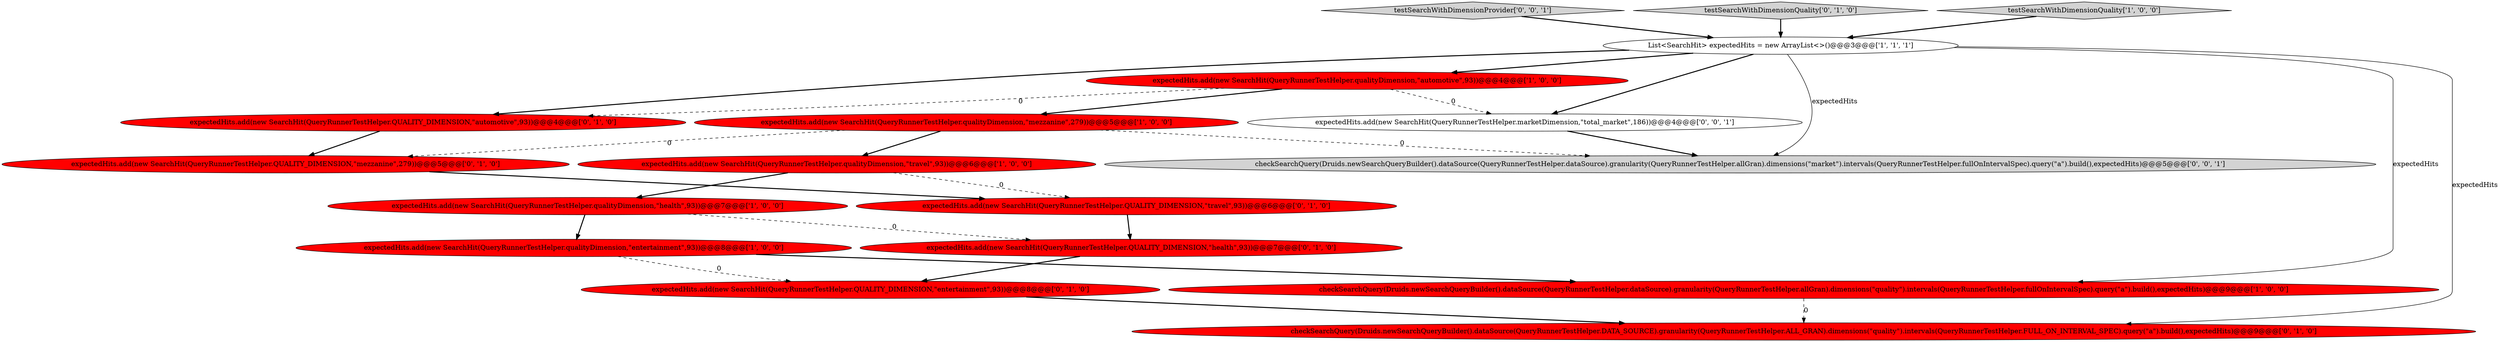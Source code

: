 digraph {
17 [style = filled, label = "checkSearchQuery(Druids.newSearchQueryBuilder().dataSource(QueryRunnerTestHelper.dataSource).granularity(QueryRunnerTestHelper.allGran).dimensions(\"market\").intervals(QueryRunnerTestHelper.fullOnIntervalSpec).query(\"a\").build(),expectedHits)@@@5@@@['0', '0', '1']", fillcolor = lightgray, shape = ellipse image = "AAA0AAABBB3BBB"];
4 [style = filled, label = "expectedHits.add(new SearchHit(QueryRunnerTestHelper.qualityDimension,\"automotive\",93))@@@4@@@['1', '0', '0']", fillcolor = red, shape = ellipse image = "AAA1AAABBB1BBB"];
15 [style = filled, label = "testSearchWithDimensionProvider['0', '0', '1']", fillcolor = lightgray, shape = diamond image = "AAA0AAABBB3BBB"];
5 [style = filled, label = "expectedHits.add(new SearchHit(QueryRunnerTestHelper.qualityDimension,\"entertainment\",93))@@@8@@@['1', '0', '0']", fillcolor = red, shape = ellipse image = "AAA1AAABBB1BBB"];
8 [style = filled, label = "testSearchWithDimensionQuality['0', '1', '0']", fillcolor = lightgray, shape = diamond image = "AAA0AAABBB2BBB"];
9 [style = filled, label = "expectedHits.add(new SearchHit(QueryRunnerTestHelper.QUALITY_DIMENSION,\"entertainment\",93))@@@8@@@['0', '1', '0']", fillcolor = red, shape = ellipse image = "AAA1AAABBB2BBB"];
6 [style = filled, label = "expectedHits.add(new SearchHit(QueryRunnerTestHelper.qualityDimension,\"health\",93))@@@7@@@['1', '0', '0']", fillcolor = red, shape = ellipse image = "AAA1AAABBB1BBB"];
1 [style = filled, label = "expectedHits.add(new SearchHit(QueryRunnerTestHelper.qualityDimension,\"travel\",93))@@@6@@@['1', '0', '0']", fillcolor = red, shape = ellipse image = "AAA1AAABBB1BBB"];
13 [style = filled, label = "expectedHits.add(new SearchHit(QueryRunnerTestHelper.QUALITY_DIMENSION,\"automotive\",93))@@@4@@@['0', '1', '0']", fillcolor = red, shape = ellipse image = "AAA1AAABBB2BBB"];
11 [style = filled, label = "checkSearchQuery(Druids.newSearchQueryBuilder().dataSource(QueryRunnerTestHelper.DATA_SOURCE).granularity(QueryRunnerTestHelper.ALL_GRAN).dimensions(\"quality\").intervals(QueryRunnerTestHelper.FULL_ON_INTERVAL_SPEC).query(\"a\").build(),expectedHits)@@@9@@@['0', '1', '0']", fillcolor = red, shape = ellipse image = "AAA1AAABBB2BBB"];
14 [style = filled, label = "expectedHits.add(new SearchHit(QueryRunnerTestHelper.QUALITY_DIMENSION,\"travel\",93))@@@6@@@['0', '1', '0']", fillcolor = red, shape = ellipse image = "AAA1AAABBB2BBB"];
10 [style = filled, label = "expectedHits.add(new SearchHit(QueryRunnerTestHelper.QUALITY_DIMENSION,\"mezzanine\",279))@@@5@@@['0', '1', '0']", fillcolor = red, shape = ellipse image = "AAA1AAABBB2BBB"];
12 [style = filled, label = "expectedHits.add(new SearchHit(QueryRunnerTestHelper.QUALITY_DIMENSION,\"health\",93))@@@7@@@['0', '1', '0']", fillcolor = red, shape = ellipse image = "AAA1AAABBB2BBB"];
2 [style = filled, label = "List<SearchHit> expectedHits = new ArrayList<>()@@@3@@@['1', '1', '1']", fillcolor = white, shape = ellipse image = "AAA0AAABBB1BBB"];
0 [style = filled, label = "checkSearchQuery(Druids.newSearchQueryBuilder().dataSource(QueryRunnerTestHelper.dataSource).granularity(QueryRunnerTestHelper.allGran).dimensions(\"quality\").intervals(QueryRunnerTestHelper.fullOnIntervalSpec).query(\"a\").build(),expectedHits)@@@9@@@['1', '0', '0']", fillcolor = red, shape = ellipse image = "AAA1AAABBB1BBB"];
16 [style = filled, label = "expectedHits.add(new SearchHit(QueryRunnerTestHelper.marketDimension,\"total_market\",186))@@@4@@@['0', '0', '1']", fillcolor = white, shape = ellipse image = "AAA0AAABBB3BBB"];
7 [style = filled, label = "testSearchWithDimensionQuality['1', '0', '0']", fillcolor = lightgray, shape = diamond image = "AAA0AAABBB1BBB"];
3 [style = filled, label = "expectedHits.add(new SearchHit(QueryRunnerTestHelper.qualityDimension,\"mezzanine\",279))@@@5@@@['1', '0', '0']", fillcolor = red, shape = ellipse image = "AAA1AAABBB1BBB"];
13->10 [style = bold, label=""];
4->3 [style = bold, label=""];
15->2 [style = bold, label=""];
2->17 [style = solid, label="expectedHits"];
3->17 [style = dashed, label="0"];
4->16 [style = dashed, label="0"];
9->11 [style = bold, label=""];
3->1 [style = bold, label=""];
1->14 [style = dashed, label="0"];
10->14 [style = bold, label=""];
5->9 [style = dashed, label="0"];
0->11 [style = dashed, label="0"];
16->17 [style = bold, label=""];
12->9 [style = bold, label=""];
2->0 [style = solid, label="expectedHits"];
2->4 [style = bold, label=""];
2->11 [style = solid, label="expectedHits"];
2->13 [style = bold, label=""];
6->12 [style = dashed, label="0"];
6->5 [style = bold, label=""];
1->6 [style = bold, label=""];
5->0 [style = bold, label=""];
8->2 [style = bold, label=""];
7->2 [style = bold, label=""];
14->12 [style = bold, label=""];
3->10 [style = dashed, label="0"];
4->13 [style = dashed, label="0"];
2->16 [style = bold, label=""];
}
